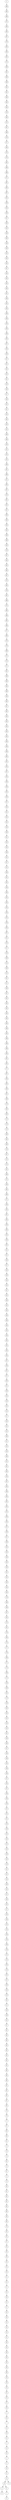 digraph {
	0 [label=0]
	498 [label=498]
	495 [label=495]
	496 [label=496]
	472 [label=472]
	490 [label=490]
	493 [label=493]
	497 [label=497]
	479 [label=479]
	483 [label=483]
	494 [label=494]
	492 [label=492]
	474 [label=474]
	488 [label=488]
	491 [label=491]
	489 [label=489]
	499 [label=499]
	482 [label=482]
	481 [label=481]
	486 [label=486]
	485 [label=485]
	484 [label=484]
	476 [label=476]
	480 [label=480]
	475 [label=475]
	487 [label=487]
	469 [label=469]
	478 [label=478]
	477 [label=477]
	464 [label=464]
	473 [label=473]
	470 [label=470]
	462 [label=462]
	466 [label=466]
	468 [label=468]
	471 [label=471]
	461 [label=461]
	465 [label=465]
	467 [label=467]
	452 [label=452]
	459 [label=459]
	454 [label=454]
	456 [label=456]
	457 [label=457]
	463 [label=463]
	443 [label=443]
	449 [label=449]
	460 [label=460]
	448 [label=448]
	458 [label=458]
	423 [label=423]
	450 [label=450]
	445 [label=445]
	447 [label=447]
	444 [label=444]
	453 [label=453]
	455 [label=455]
	440 [label=440]
	451 [label=451]
	439 [label=439]
	442 [label=442]
	433 [label=433]
	438 [label=438]
	446 [label=446]
	419 [label=419]
	430 [label=430]
	436 [label=436]
	435 [label=435]
	437 [label=437]
	434 [label=434]
	429 [label=429]
	427 [label=427]
	431 [label=431]
	432 [label=432]
	425 [label=425]
	441 [label=441]
	418 [label=418]
	428 [label=428]
	417 [label=417]
	426 [label=426]
	422 [label=422]
	421 [label=421]
	424 [label=424]
	403 [label=403]
	420 [label=420]
	413 [label=413]
	408 [label=408]
	406 [label=406]
	416 [label=416]
	412 [label=412]
	414 [label=414]
	415 [label=415]
	409 [label=409]
	401 [label=401]
	398 [label=398]
	411 [label=411]
	384 [label=384]
	397 [label=397]
	410 [label=410]
	391 [label=391]
	402 [label=402]
	407 [label=407]
	390 [label=390]
	393 [label=393]
	394 [label=394]
	405 [label=405]
	399 [label=399]
	388 [label=388]
	400 [label=400]
	379 [label=379]
	387 [label=387]
	404 [label=404]
	392 [label=392]
	395 [label=395]
	367 [label=367]
	373 [label=373]
	385 [label=385]
	376 [label=376]
	381 [label=381]
	389 [label=389]
	375 [label=375]
	383 [label=383]
	396 [label=396]
	382 [label=382]
	386 [label=386]
	377 [label=377]
	380 [label=380]
	370 [label=370]
	378 [label=378]
	366 [label=366]
	372 [label=372]
	374 [label=374]
	371 [label=371]
	361 [label=361]
	369 [label=369]
	360 [label=360]
	364 [label=364]
	368 [label=368]
	358 [label=358]
	365 [label=365]
	357 [label=357]
	362 [label=362]
	350 [label=350]
	355 [label=355]
	354 [label=354]
	343 [label=343]
	345 [label=345]
	356 [label=356]
	339 [label=339]
	348 [label=348]
	363 [label=363]
	352 [label=352]
	334 [label=334]
	347 [label=347]
	344 [label=344]
	346 [label=346]
	349 [label=349]
	353 [label=353]
	359 [label=359]
	337 [label=337]
	340 [label=340]
	341 [label=341]
	335 [label=335]
	342 [label=342]
	329 [label=329]
	338 [label=338]
	351 [label=351]
	323 [label=323]
	333 [label=333]
	336 [label=336]
	322 [label=322]
	327 [label=327]
	312 [label=312]
	328 [label=328]
	331 [label=331]
	332 [label=332]
	326 [label=326]
	330 [label=330]
	325 [label=325]
	320 [label=320]
	324 [label=324]
	316 [label=316]
	315 [label=315]
	319 [label=319]
	304 [label=304]
	307 [label=307]
	321 [label=321]
	310 [label=310]
	317 [label=317]
	318 [label=318]
	308 [label=308]
	314 [label=314]
	309 [label=309]
	313 [label=313]
	301 [label=301]
	311 [label=311]
	306 [label=306]
	297 [label=297]
	302 [label=302]
	305 [label=305]
	282 [label=282]
	293 [label=293]
	295 [label=295]
	300 [label=300]
	298 [label=298]
	303 [label=303]
	288 [label=288]
	299 [label=299]
	296 [label=296]
	284 [label=284]
	291 [label=291]
	292 [label=292]
	277 [label=277]
	287 [label=287]
	294 [label=294]
	285 [label=285]
	290 [label=290]
	281 [label=281]
	289 [label=289]
	276 [label=276]
	283 [label=283]
	280 [label=280]
	273 [label=273]
	279 [label=279]
	270 [label=270]
	286 [label=286]
	263 [label=263]
	268 [label=268]
	278 [label=278]
	267 [label=267]
	275 [label=275]
	274 [label=274]
	252 [label=252]
	269 [label=269]
	272 [label=272]
	246 [label=246]
	265 [label=265]
	266 [label=266]
	271 [label=271]
	248 [label=248]
	253 [label=253]
	261 [label=261]
	264 [label=264]
	259 [label=259]
	260 [label=260]
	245 [label=245]
	258 [label=258]
	262 [label=262]
	241 [label=241]
	251 [label=251]
	256 [label=256]
	257 [label=257]
	250 [label=250]
	238 [label=238]
	244 [label=244]
	254 [label=254]
	247 [label=247]
	255 [label=255]
	239 [label=239]
	242 [label=242]
	243 [label=243]
	249 [label=249]
	236 [label=236]
	240 [label=240]
	223 [label=223]
	226 [label=226]
	235 [label=235]
	232 [label=232]
	233 [label=233]
	234 [label=234]
	237 [label=237]
	228 [label=228]
	231 [label=231]
	227 [label=227]
	230 [label=230]
	221 [label=221]
	229 [label=229]
	224 [label=224]
	219 [label=219]
	225 [label=225]
	214 [label=214]
	217 [label=217]
	220 [label=220]
	222 [label=222]
	215 [label=215]
	206 [label=206]
	211 [label=211]
	210 [label=210]
	218 [label=218]
	209 [label=209]
	212 [label=212]
	201 [label=201]
	205 [label=205]
	216 [label=216]
	187 [label=187]
	204 [label=204]
	198 [label=198]
	200 [label=200]
	202 [label=202]
	203 [label=203]
	213 [label=213]
	208 [label=208]
	194 [label=194]
	197 [label=197]
	199 [label=199]
	207 [label=207]
	188 [label=188]
	195 [label=195]
	193 [label=193]
	196 [label=196]
	185 [label=185]
	190 [label=190]
	191 [label=191]
	192 [label=192]
	183 [label=183]
	184 [label=184]
	164 [label=164]
	178 [label=178]
	186 [label=186]
	189 [label=189]
	167 [label=167]
	182 [label=182]
	175 [label=175]
	181 [label=181]
	176 [label=176]
	180 [label=180]
	174 [label=174]
	177 [label=177]
	179 [label=179]
	166 [label=166]
	171 [label=171]
	173 [label=173]
	168 [label=168]
	172 [label=172]
	156 [label=156]
	169 [label=169]
	162 [label=162]
	170 [label=170]
	158 [label=158]
	163 [label=163]
	165 [label=165]
	155 [label=155]
	134 [label=134]
	153 [label=153]
	161 [label=161]
	159 [label=159]
	160 [label=160]
	137 [label=137]
	139 [label=139]
	146 [label=146]
	154 [label=154]
	138 [label=138]
	149 [label=149]
	127 [label=127]
	144 [label=144]
	157 [label=157]
	148 [label=148]
	150 [label=150]
	129 [label=129]
	147 [label=147]
	152 [label=152]
	151 [label=151]
	133 [label=133]
	140 [label=140]
	142 [label=142]
	145 [label=145]
	122 [label=122]
	135 [label=135]
	136 [label=136]
	143 [label=143]
	119 [label=119]
	131 [label=131]
	141 [label=141]
	124 [label=124]
	108 [label=108]
	125 [label=125]
	121 [label=121]
	130 [label=130]
	132 [label=132]
	117 [label=117]
	120 [label=120]
	126 [label=126]
	113 [label=113]
	114 [label=114]
	128 [label=128]
	116 [label=116]
	109 [label=109]
	118 [label=118]
	112 [label=112]
	115 [label=115]
	104 [label=104]
	110 [label=110]
	102 [label=102]
	107 [label=107]
	100 [label=100]
	105 [label=105]
	123 [label=123]
	99 [label=99]
	111 [label=111]
	103 [label=103]
	106 [label=106]
	101 [label=101]
	97 [label=97]
	95 [label=95]
	96 [label=96]
	98 [label=98]
	66 [label=66]
	83 [label=83]
	93 [label=93]
	94 [label=94]
	84 [label=84]
	86 [label=86]
	89 [label=89]
	88 [label=88]
	92 [label=92]
	82 [label=82]
	85 [label=85]
	91 [label=91]
	90 [label=90]
	78 [label=78]
	76 [label=76]
	77 [label=77]
	87 [label=87]
	80 [label=80]
	68 [label=68]
	81 [label=81]
	72 [label=72]
	79 [label=79]
	74 [label=74]
	65 [label=65]
	75 [label=75]
	67 [label=67]
	71 [label=71]
	73 [label=73]
	59 [label=59]
	61 [label=61]
	63 [label=63]
	62 [label=62]
	64 [label=64]
	69 [label=69]
	58 [label=58]
	60 [label=60]
	70 [label=70]
	55 [label=55]
	52 [label=52]
	57 [label=57]
	54 [label=54]
	50 [label=50]
	56 [label=56]
	45 [label=45]
	53 [label=53]
	29 [label=29]
	51 [label=51]
	42 [label=42]
	47 [label=47]
	35 [label=35]
	49 [label=49]
	32 [label=32]
	37 [label=37]
	40 [label=40]
	39 [label=39]
	25 [label=25]
	43 [label=43]
	24 [label=24]
	31 [label=31]
	46 [label=46]
	44 [label=44]
	48 [label=48]
	30 [label=30]
	33 [label=33]
	36 [label=36]
	38 [label=38]
	18 [label=18]
	19 [label=19]
	10 [label=10]
	41 [label=41]
	23 [label=23]
	27 [label=27]
	28 [label=28]
	4 [label=4]
	34 [label=34]
	7 [label=7]
	15 [label=15]
	26 [label=26]
	22 [label=22]
	3 [label=3]
	14 [label=14]
	20 [label=20]
	2 [label=2]
	17 [label=17]
	16 [label=16]
	21 [label=21]
	12 [label=12]
	13 [label=13]
	5 [label=5]
	8 [label=8]
	6 [label=6]
	1 [label=1]
	11 [label=11]
	9 [label=9]
	0 -> 498
	498 -> 495
	495 -> 496
	496 -> 472
	472 -> 490
	490 -> 493
	493 -> 497
	497 -> 479
	479 -> 483
	483 -> 494
	494 -> 492
	492 -> 474
	474 -> 488
	488 -> 491
	491 -> 489
	489 -> 499
	499 -> 482
	482 -> 481
	481 -> 486
	486 -> 485
	485 -> 484
	484 -> 476
	476 -> 480
	480 -> 475
	475 -> 487
	487 -> 469
	469 -> 478
	478 -> 477
	477 -> 464
	464 -> 473
	473 -> 470
	470 -> 462
	462 -> 466
	466 -> 468
	468 -> 471
	471 -> 461
	461 -> 465
	465 -> 467
	467 -> 452
	452 -> 459
	459 -> 454
	454 -> 456
	456 -> 457
	457 -> 463
	463 -> 443
	443 -> 449
	449 -> 460
	460 -> 448
	448 -> 458
	458 -> 423
	423 -> 450
	450 -> 445
	445 -> 447
	447 -> 444
	444 -> 453
	453 -> 455
	455 -> 440
	440 -> 451
	451 -> 439
	439 -> 442
	442 -> 433
	433 -> 438
	438 -> 446
	446 -> 419
	419 -> 430
	430 -> 436
	436 -> 435
	435 -> 437
	437 -> 434
	434 -> 429
	429 -> 427
	427 -> 431
	431 -> 432
	432 -> 425
	425 -> 441
	441 -> 418
	418 -> 428
	428 -> 417
	417 -> 426
	426 -> 422
	422 -> 421
	421 -> 424
	424 -> 403
	403 -> 420
	420 -> 413
	413 -> 408
	408 -> 406
	406 -> 416
	416 -> 412
	412 -> 414
	414 -> 415
	415 -> 409
	409 -> 401
	401 -> 398
	398 -> 411
	411 -> 384
	384 -> 397
	397 -> 410
	410 -> 391
	391 -> 402
	402 -> 407
	407 -> 390
	390 -> 393
	393 -> 394
	394 -> 405
	405 -> 399
	399 -> 388
	388 -> 400
	400 -> 379
	379 -> 387
	387 -> 404
	404 -> 392
	392 -> 395
	395 -> 367
	367 -> 373
	373 -> 385
	385 -> 376
	376 -> 381
	381 -> 389
	389 -> 375
	375 -> 383
	383 -> 396
	396 -> 382
	382 -> 386
	386 -> 377
	377 -> 380
	380 -> 370
	370 -> 378
	378 -> 366
	366 -> 372
	372 -> 374
	374 -> 371
	371 -> 361
	361 -> 369
	369 -> 360
	360 -> 364
	364 -> 368
	368 -> 358
	358 -> 365
	365 -> 357
	357 -> 362
	362 -> 350
	350 -> 355
	355 -> 354
	354 -> 343
	343 -> 345
	345 -> 356
	356 -> 339
	339 -> 348
	348 -> 363
	363 -> 352
	352 -> 334
	334 -> 347
	347 -> 344
	344 -> 346
	346 -> 349
	349 -> 353
	353 -> 359
	359 -> 337
	337 -> 340
	340 -> 341
	341 -> 335
	335 -> 342
	342 -> 329
	329 -> 338
	338 -> 351
	351 -> 323
	323 -> 333
	333 -> 336
	336 -> 322
	322 -> 327
	327 -> 312
	312 -> 328
	328 -> 331
	331 -> 332
	332 -> 326
	326 -> 330
	330 -> 325
	325 -> 320
	320 -> 324
	324 -> 316
	316 -> 315
	315 -> 319
	319 -> 304
	304 -> 307
	307 -> 321
	321 -> 310
	310 -> 317
	317 -> 318
	318 -> 308
	308 -> 314
	314 -> 309
	309 -> 313
	313 -> 301
	301 -> 311
	311 -> 306
	306 -> 297
	297 -> 302
	302 -> 305
	305 -> 282
	282 -> 293
	293 -> 295
	295 -> 300
	300 -> 298
	298 -> 303
	303 -> 288
	288 -> 299
	299 -> 296
	296 -> 284
	284 -> 291
	291 -> 292
	292 -> 277
	277 -> 287
	287 -> 294
	294 -> 285
	285 -> 290
	290 -> 281
	281 -> 289
	289 -> 276
	276 -> 283
	283 -> 280
	280 -> 273
	273 -> 279
	279 -> 270
	270 -> 286
	286 -> 263
	263 -> 268
	268 -> 278
	278 -> 267
	267 -> 275
	275 -> 274
	274 -> 252
	252 -> 269
	269 -> 272
	272 -> 246
	246 -> 265
	265 -> 266
	266 -> 271
	271 -> 248
	248 -> 253
	253 -> 261
	261 -> 264
	264 -> 259
	259 -> 260
	260 -> 245
	245 -> 258
	258 -> 262
	262 -> 241
	241 -> 251
	251 -> 256
	256 -> 257
	257 -> 250
	250 -> 238
	238 -> 244
	244 -> 254
	254 -> 247
	247 -> 255
	255 -> 239
	239 -> 242
	242 -> 243
	243 -> 249
	249 -> 236
	236 -> 240
	240 -> 223
	223 -> 226
	226 -> 235
	235 -> 232
	232 -> 233
	233 -> 234
	234 -> 237
	237 -> 228
	228 -> 231
	231 -> 227
	227 -> 230
	230 -> 221
	221 -> 229
	229 -> 224
	224 -> 219
	219 -> 225
	225 -> 214
	214 -> 217
	217 -> 220
	220 -> 222
	222 -> 215
	215 -> 206
	206 -> 211
	211 -> 210
	210 -> 218
	218 -> 209
	209 -> 212
	212 -> 201
	201 -> 205
	205 -> 216
	216 -> 187
	187 -> 204
	204 -> 198
	198 -> 200
	200 -> 202
	202 -> 203
	203 -> 213
	213 -> 208
	208 -> 194
	194 -> 197
	197 -> 199
	199 -> 207
	207 -> 188
	188 -> 195
	195 -> 193
	193 -> 196
	196 -> 185
	185 -> 190
	190 -> 191
	191 -> 192
	192 -> 183
	183 -> 184
	184 -> 164
	164 -> 178
	178 -> 186
	186 -> 189
	189 -> 167
	167 -> 182
	182 -> 175
	175 -> 181
	181 -> 176
	176 -> 180
	180 -> 174
	174 -> 177
	177 -> 179
	179 -> 166
	166 -> 171
	171 -> 173
	173 -> 168
	168 -> 172
	172 -> 156
	156 -> 169
	169 -> 162
	162 -> 170
	170 -> 158
	158 -> 163
	163 -> 165
	165 -> 155
	155 -> 134
	134 -> 153
	153 -> 161
	161 -> 159
	159 -> 160
	160 -> 137
	137 -> 139
	139 -> 146
	146 -> 154
	154 -> 138
	138 -> 149
	149 -> 127
	127 -> 144
	144 -> 157
	157 -> 148
	148 -> 150
	150 -> 129
	129 -> 147
	147 -> 152
	152 -> 151
	151 -> 133
	133 -> 140
	140 -> 142
	142 -> 145
	145 -> 122
	122 -> 135
	135 -> 136
	136 -> 143
	143 -> 119
	119 -> 131
	131 -> 141
	141 -> 124
	124 -> 108
	108 -> 125
	125 -> 121
	121 -> 130
	130 -> 132
	132 -> 117
	117 -> 120
	120 -> 126
	126 -> 113
	113 -> 114
	114 -> 128
	128 -> 116
	116 -> 109
	109 -> 118
	118 -> 112
	112 -> 115
	115 -> 104
	104 -> 110
	110 -> 102
	102 -> 107
	107 -> 100
	100 -> 105
	105 -> 123
	123 -> 99
	99 -> 111
	111 -> 103
	103 -> 106
	106 -> 101
	101 -> 97
	97 -> 95
	95 -> 96
	96 -> 98
	98 -> 66
	66 -> 83
	83 -> 93
	93 -> 94
	94 -> 84
	84 -> 86
	86 -> 89
	89 -> 88
	88 -> 92
	92 -> 82
	82 -> 85
	85 -> 91
	91 -> 90
	90 -> 78
	78 -> 76
	76 -> 77
	77 -> 87
	87 -> 80
	80 -> 68
	68 -> 81
	81 -> 72
	72 -> 79
	79 -> 74
	74 -> 65
	65 -> 75
	75 -> 67
	67 -> 71
	71 -> 73
	73 -> 59
	59 -> 61
	61 -> 63
	63 -> 62
	62 -> 64
	64 -> 69
	69 -> 58
	58 -> 60
	60 -> 70
	70 -> 55
	55 -> 52
	52 -> 57
	57 -> 54
	54 -> 50
	50 -> 56
	56 -> 45
	45 -> 53
	53 -> 29
	29 -> 51
	51 -> 42
	42 -> 47
	47 -> 35
	35 -> 49
	49 -> 32
	32 -> 37
	37 -> 40
	40 -> 39
	39 -> 25
	25 -> 43
	43 -> 24
	24 -> 31
	31 -> 46
	46 -> 44
	44 -> 48
	48 -> 30
	30 -> 33
	33 -> 36
	36 -> 38
	38 -> 18
	18 -> 19
	19 -> 10
	10 -> 41
	41 -> 23
	23 -> 27
	27 -> 28
	28 -> 4
	4 -> 34
	34 -> 7
	7 -> 15
	15 -> 26
	26 -> 22
	22 -> 3
	3 -> 14
	14 -> 20
	20 -> 2
	2 -> 17
	17 -> 16
	16 -> 21
	21 -> 12
	12 -> 13
	13 -> 5
	5 -> 8
	13 -> 6
	6 -> 1
	1 -> 11
	12 -> 9
}
